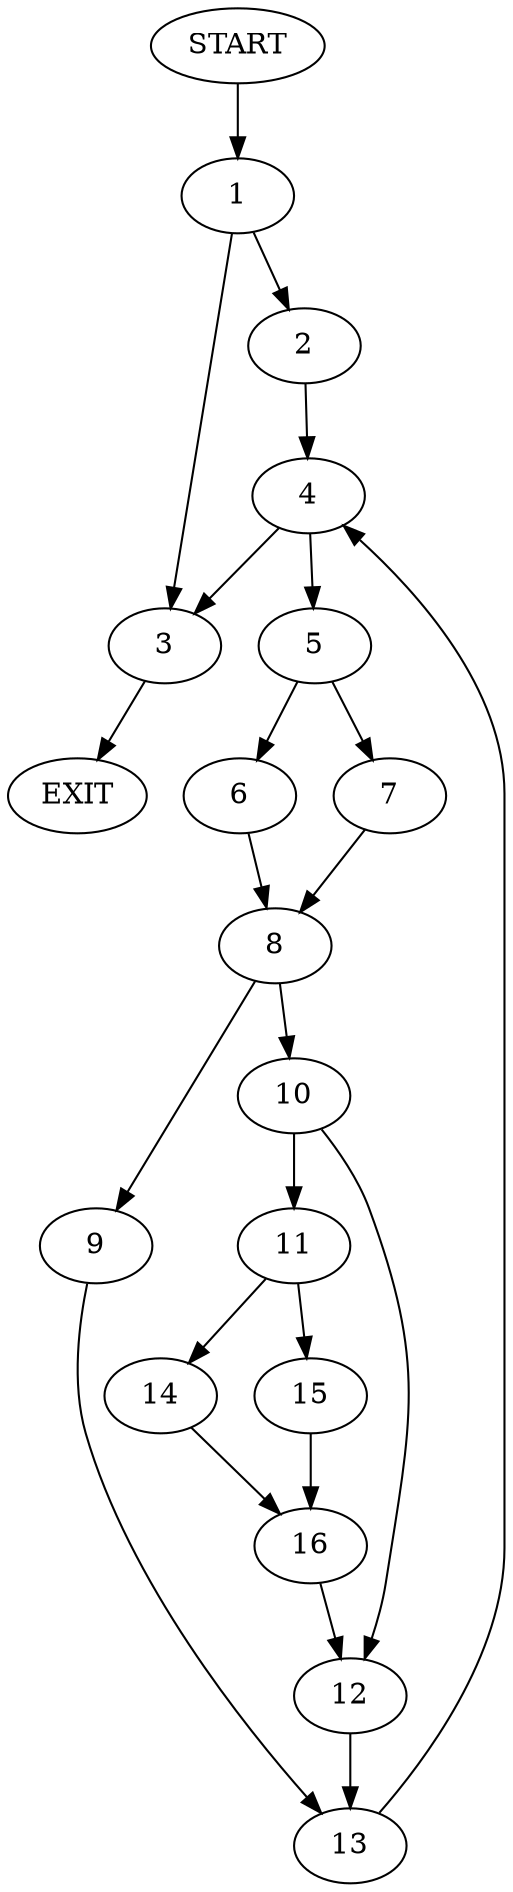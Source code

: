 digraph {
0 [label="START"]
17 [label="EXIT"]
0 -> 1
1 -> 2
1 -> 3
2 -> 4
3 -> 17
4 -> 5
4 -> 3
5 -> 6
5 -> 7
6 -> 8
7 -> 8
8 -> 9
8 -> 10
10 -> 11
10 -> 12
9 -> 13
11 -> 14
11 -> 15
12 -> 13
14 -> 16
15 -> 16
16 -> 12
13 -> 4
}
